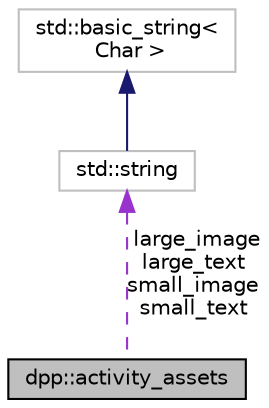 digraph "dpp::activity_assets"
{
 // INTERACTIVE_SVG=YES
 // LATEX_PDF_SIZE
  bgcolor="transparent";
  edge [fontname="Helvetica",fontsize="10",labelfontname="Helvetica",labelfontsize="10"];
  node [fontname="Helvetica",fontsize="10",shape=record];
  Node1 [label="dpp::activity_assets",height=0.2,width=0.4,color="black", fillcolor="grey75", style="filled", fontcolor="black",tooltip="An activity asset are the images and the hover text displayed in the rich presence."];
  Node2 -> Node1 [dir="back",color="darkorchid3",fontsize="10",style="dashed",label=" large_image\nlarge_text\nsmall_image\nsmall_text" ,fontname="Helvetica"];
  Node2 [label="std::string",height=0.2,width=0.4,color="grey75",tooltip=" "];
  Node3 -> Node2 [dir="back",color="midnightblue",fontsize="10",style="solid",fontname="Helvetica"];
  Node3 [label="std::basic_string\<\l Char \>",height=0.2,width=0.4,color="grey75",tooltip=" "];
}
